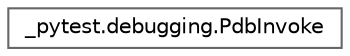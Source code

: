 digraph "Graphical Class Hierarchy"
{
 // LATEX_PDF_SIZE
  bgcolor="transparent";
  edge [fontname=Helvetica,fontsize=10,labelfontname=Helvetica,labelfontsize=10];
  node [fontname=Helvetica,fontsize=10,shape=box,height=0.2,width=0.4];
  rankdir="LR";
  Node0 [id="Node000000",label="_pytest.debugging.PdbInvoke",height=0.2,width=0.4,color="grey40", fillcolor="white", style="filled",URL="$class__pytest_1_1debugging_1_1_pdb_invoke.html",tooltip=" "];
}

